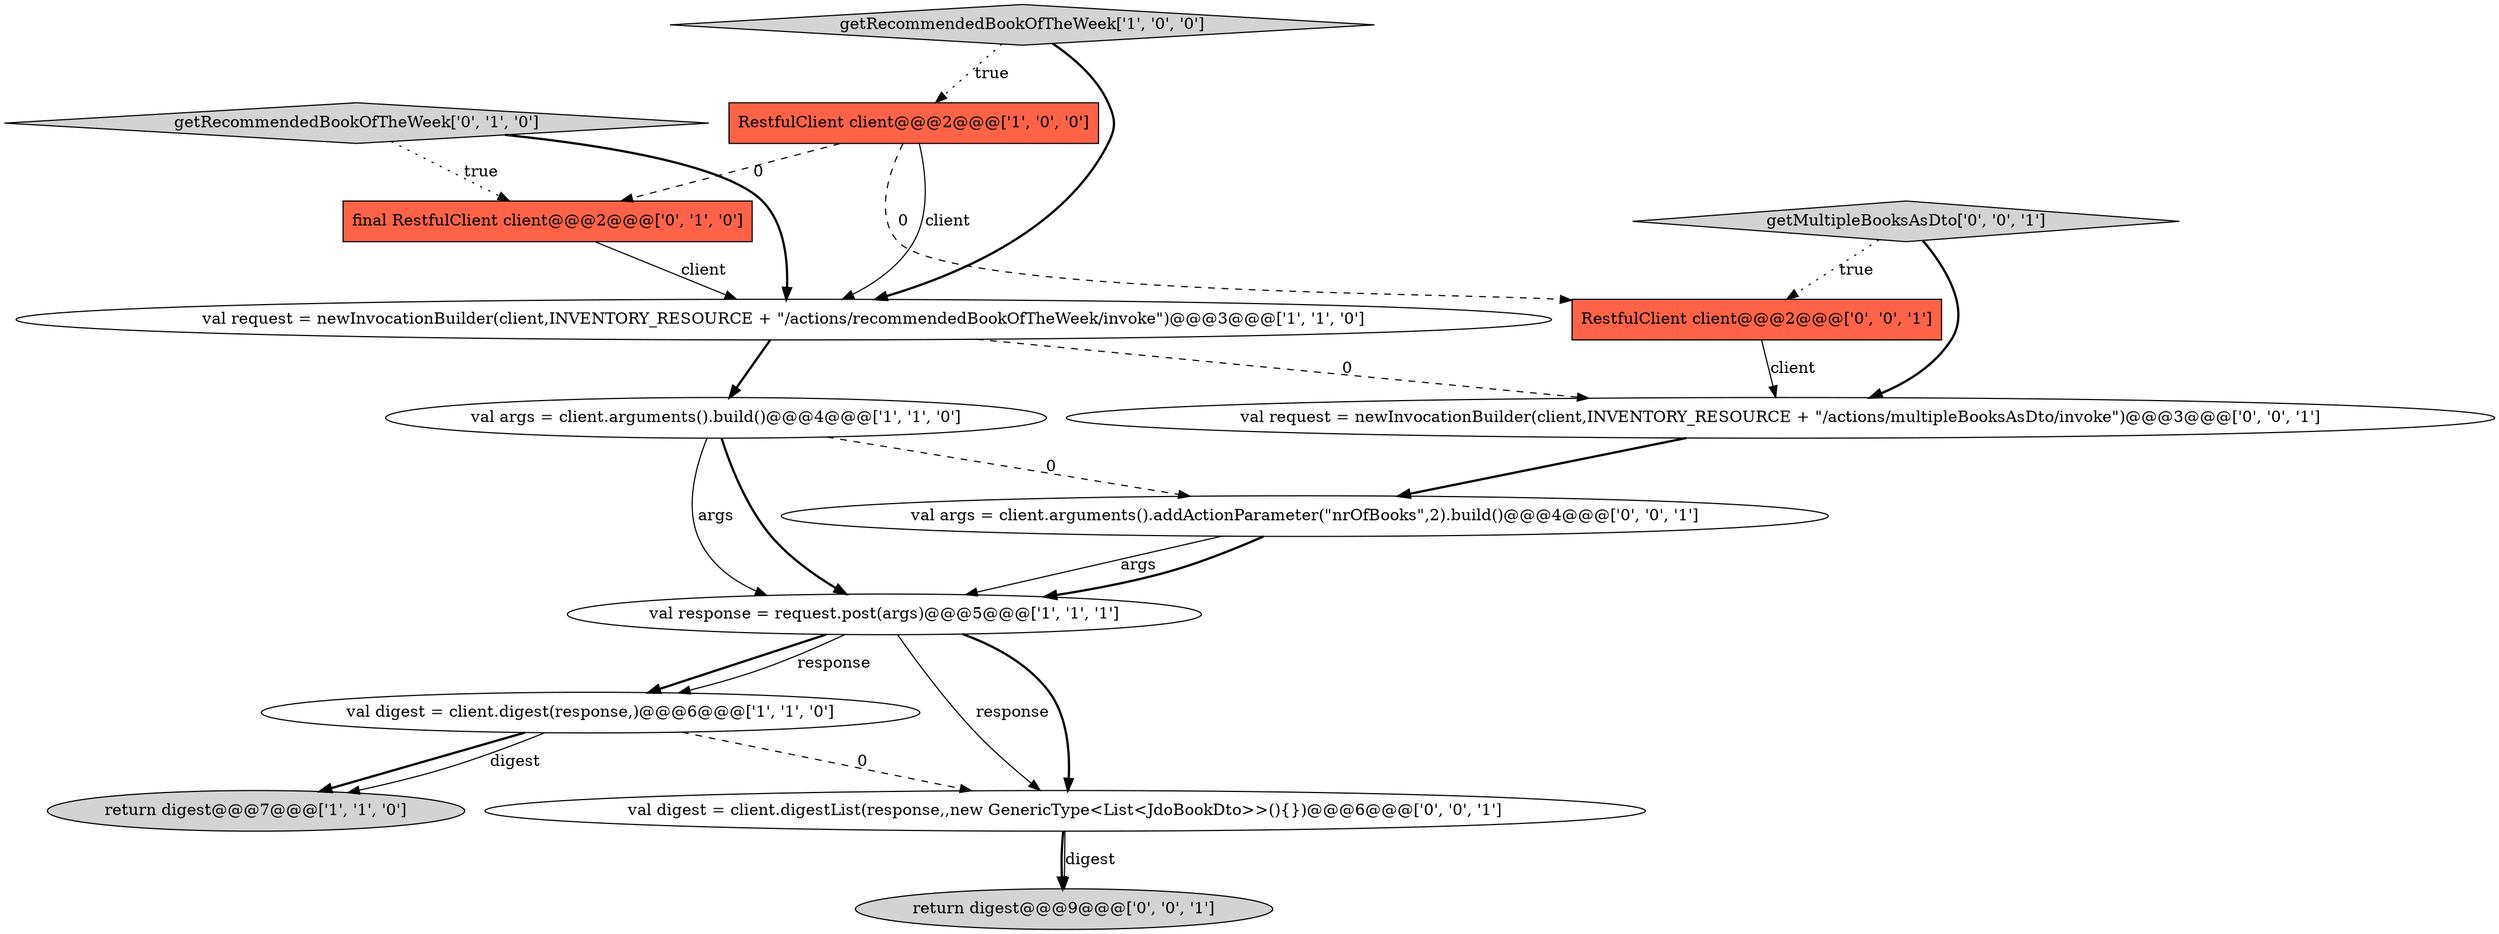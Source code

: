 digraph {
0 [style = filled, label = "RestfulClient client@@@2@@@['1', '0', '0']", fillcolor = tomato, shape = box image = "AAA1AAABBB1BBB"];
1 [style = filled, label = "val args = client.arguments().build()@@@4@@@['1', '1', '0']", fillcolor = white, shape = ellipse image = "AAA0AAABBB1BBB"];
12 [style = filled, label = "RestfulClient client@@@2@@@['0', '0', '1']", fillcolor = tomato, shape = box image = "AAA0AAABBB3BBB"];
7 [style = filled, label = "getRecommendedBookOfTheWeek['0', '1', '0']", fillcolor = lightgray, shape = diamond image = "AAA0AAABBB2BBB"];
2 [style = filled, label = "val digest = client.digest(response,)@@@6@@@['1', '1', '0']", fillcolor = white, shape = ellipse image = "AAA0AAABBB1BBB"];
14 [style = filled, label = "return digest@@@9@@@['0', '0', '1']", fillcolor = lightgray, shape = ellipse image = "AAA0AAABBB3BBB"];
8 [style = filled, label = "final RestfulClient client@@@2@@@['0', '1', '0']", fillcolor = tomato, shape = box image = "AAA1AAABBB2BBB"];
5 [style = filled, label = "getRecommendedBookOfTheWeek['1', '0', '0']", fillcolor = lightgray, shape = diamond image = "AAA0AAABBB1BBB"];
3 [style = filled, label = "return digest@@@7@@@['1', '1', '0']", fillcolor = lightgray, shape = ellipse image = "AAA0AAABBB1BBB"];
6 [style = filled, label = "val response = request.post(args)@@@5@@@['1', '1', '1']", fillcolor = white, shape = ellipse image = "AAA0AAABBB1BBB"];
11 [style = filled, label = "val request = newInvocationBuilder(client,INVENTORY_RESOURCE + \"/actions/multipleBooksAsDto/invoke\")@@@3@@@['0', '0', '1']", fillcolor = white, shape = ellipse image = "AAA0AAABBB3BBB"];
10 [style = filled, label = "val digest = client.digestList(response,,new GenericType<List<JdoBookDto>>(){})@@@6@@@['0', '0', '1']", fillcolor = white, shape = ellipse image = "AAA0AAABBB3BBB"];
4 [style = filled, label = "val request = newInvocationBuilder(client,INVENTORY_RESOURCE + \"/actions/recommendedBookOfTheWeek/invoke\")@@@3@@@['1', '1', '0']", fillcolor = white, shape = ellipse image = "AAA0AAABBB1BBB"];
9 [style = filled, label = "val args = client.arguments().addActionParameter(\"nrOfBooks\",2).build()@@@4@@@['0', '0', '1']", fillcolor = white, shape = ellipse image = "AAA0AAABBB3BBB"];
13 [style = filled, label = "getMultipleBooksAsDto['0', '0', '1']", fillcolor = lightgray, shape = diamond image = "AAA0AAABBB3BBB"];
13->12 [style = dotted, label="true"];
10->14 [style = bold, label=""];
2->3 [style = bold, label=""];
10->14 [style = solid, label="digest"];
1->9 [style = dashed, label="0"];
5->0 [style = dotted, label="true"];
1->6 [style = solid, label="args"];
7->4 [style = bold, label=""];
0->12 [style = dashed, label="0"];
11->9 [style = bold, label=""];
13->11 [style = bold, label=""];
9->6 [style = solid, label="args"];
6->10 [style = solid, label="response"];
2->10 [style = dashed, label="0"];
9->6 [style = bold, label=""];
6->2 [style = bold, label=""];
1->6 [style = bold, label=""];
2->3 [style = solid, label="digest"];
12->11 [style = solid, label="client"];
6->10 [style = bold, label=""];
8->4 [style = solid, label="client"];
5->4 [style = bold, label=""];
6->2 [style = solid, label="response"];
0->8 [style = dashed, label="0"];
4->1 [style = bold, label=""];
4->11 [style = dashed, label="0"];
0->4 [style = solid, label="client"];
7->8 [style = dotted, label="true"];
}
